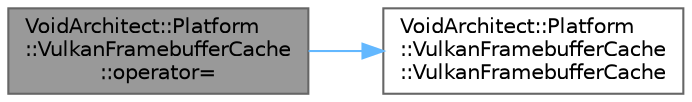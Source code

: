 digraph "VoidArchitect::Platform::VulkanFramebufferCache::operator="
{
 // LATEX_PDF_SIZE
  bgcolor="transparent";
  edge [fontname=Helvetica,fontsize=10,labelfontname=Helvetica,labelfontsize=10];
  node [fontname=Helvetica,fontsize=10,shape=box,height=0.2,width=0.4];
  rankdir="LR";
  Node1 [id="Node000001",label="VoidArchitect::Platform\l::VulkanFramebufferCache\l::operator=",height=0.2,width=0.4,color="gray40", fillcolor="grey60", style="filled", fontcolor="black",tooltip=" "];
  Node1 -> Node2 [id="edge2_Node000001_Node000002",color="steelblue1",style="solid",tooltip=" "];
  Node2 [id="Node000002",label="VoidArchitect::Platform\l::VulkanFramebufferCache\l::VulkanFramebufferCache",height=0.2,width=0.4,color="grey40", fillcolor="white", style="filled",URL="$class_void_architect_1_1_platform_1_1_vulkan_framebuffer_cache.html#a5553eaa420b33c43bf789aed9ae1be18",tooltip=" "];
}
